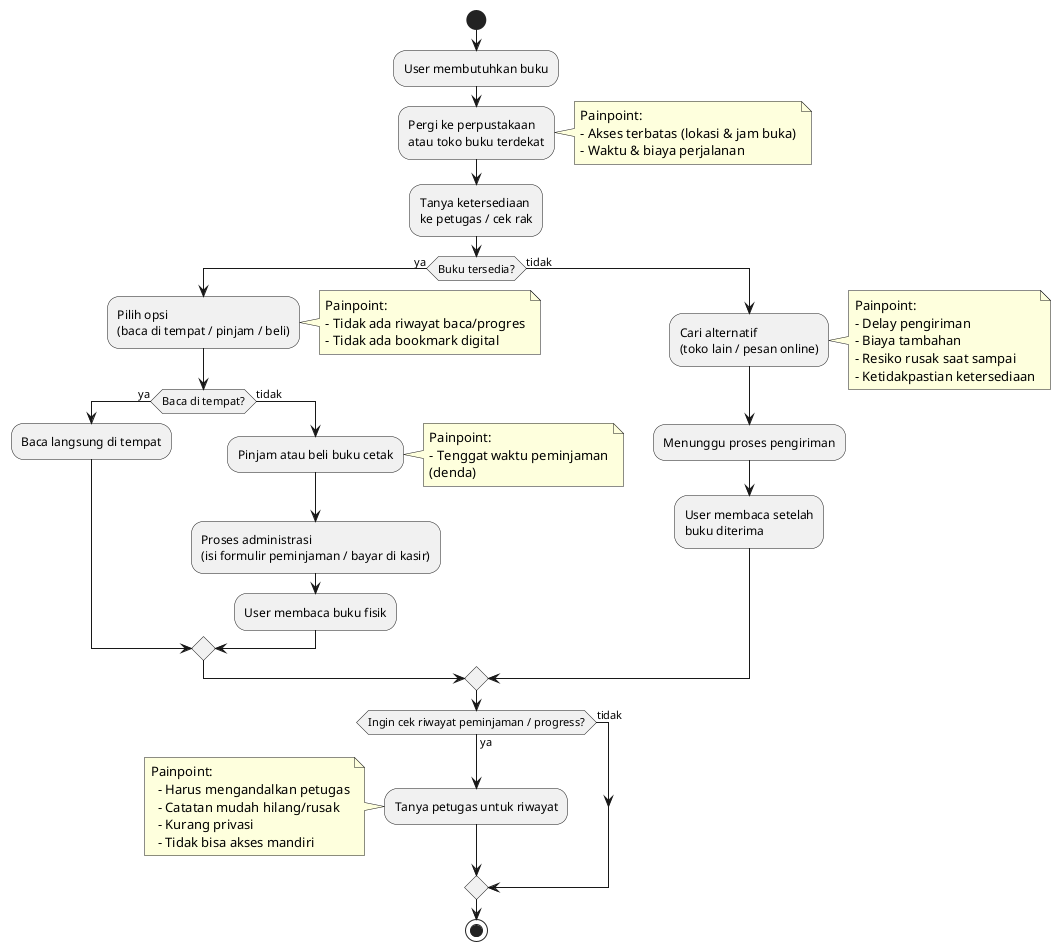 ' https://www.plantuml.com/plantuml/uml/
' https://www.planttext.com/

@startuml
start
:User membutuhkan buku;
:Pergi ke perpustakaan\natau toko buku terdekat;
note right
  Painpoint:
  - Akses terbatas (lokasi & jam buka)
  - Waktu & biaya perjalanan
end note

:Tanya ketersediaan\nke petugas / cek rak;
if (Buku tersedia?) then (ya)
  :Pilih opsi\n(baca di tempat / pinjam / beli);
  note right
    Painpoint:
    - Tidak ada riwayat baca/progres
    - Tidak ada bookmark digital
  end note
  if (Baca di tempat?) then (ya)
    :Baca langsung di tempat;
  else (tidak)
    :Pinjam atau beli buku cetak;
    note right
      Painpoint:
      - Tenggat waktu peminjaman
      (denda)
    end note
    :Proses administrasi
    (isi formulir peminjaman / bayar di kasir);
    :User membaca buku fisik;
  endif

else (tidak)
  :Cari alternatif\n(toko lain / pesan online);
  note right
    Painpoint:
    - Delay pengiriman
    - Biaya tambahan
    - Resiko rusak saat sampai
    - Ketidakpastian ketersediaan
  end note
  :Menunggu proses pengiriman;
  :User membaca setelah\nbuku diterima;
endif

if (Ingin cek riwayat peminjaman / progress?) then (ya)
  :Tanya petugas untuk riwayat;
  note left
  Painpoint:
    - Harus mengandalkan petugas
    - Catatan mudah hilang/rusak
    - Kurang privasi
    - Tidak bisa akses mandiri
  end note
else (tidak)
endif
stop
@enduml